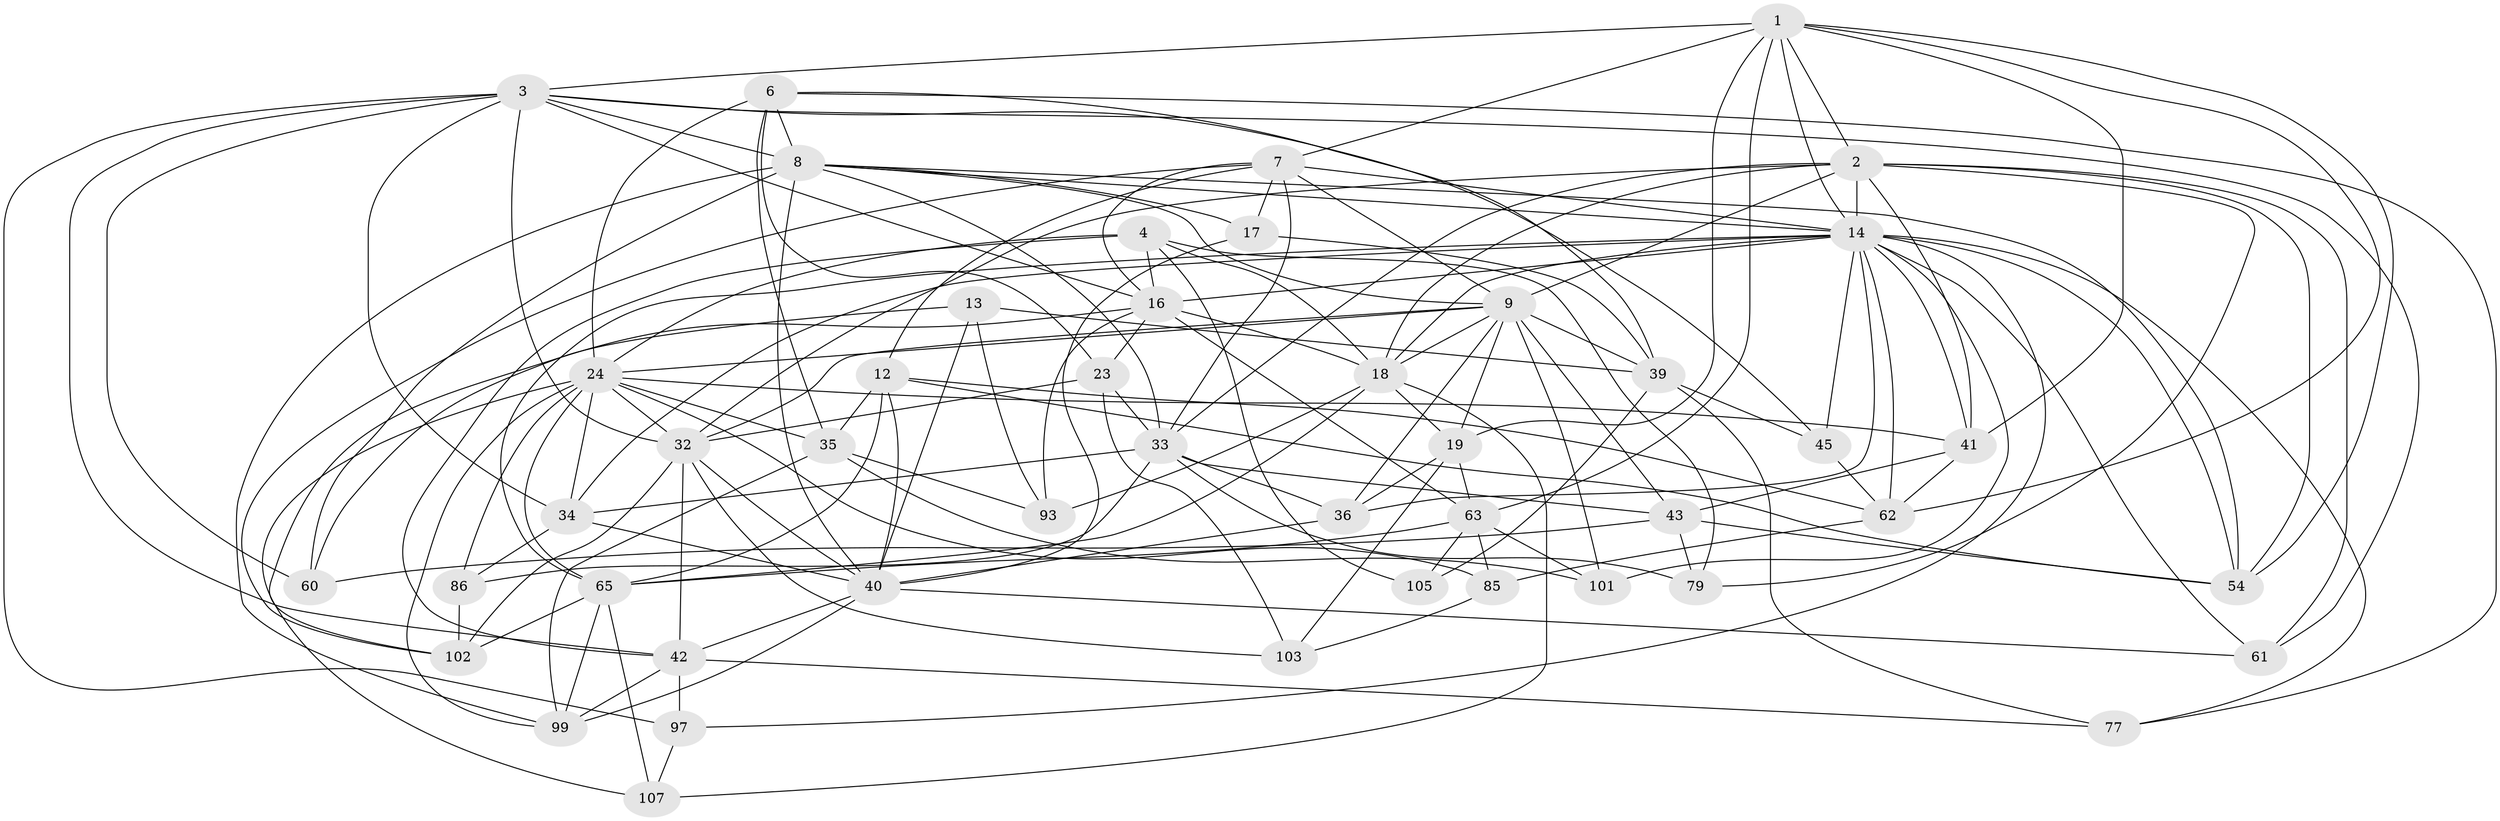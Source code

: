 // original degree distribution, {4: 1.0}
// Generated by graph-tools (version 1.1) at 2025/20/03/04/25 18:20:46]
// undirected, 46 vertices, 151 edges
graph export_dot {
graph [start="1"]
  node [color=gray90,style=filled];
  1 [super="+11"];
  2 [super="+5+10"];
  3 [super="+72+82"];
  4 [super="+29+59"];
  6 [super="+15"];
  7 [super="+66+44"];
  8 [super="+87+20"];
  9 [super="+64+28"];
  12 [super="+74"];
  13;
  14 [super="+27+38+30"];
  16 [super="+25+22"];
  17;
  18 [super="+47+49"];
  19 [super="+73"];
  23 [super="+26"];
  24 [super="+114+75"];
  32 [super="+96+94+58"];
  33 [super="+67+52"];
  34 [super="+80"];
  35 [super="+78"];
  36 [super="+89"];
  39 [super="+46"];
  40 [super="+106+68"];
  41 [super="+110"];
  42 [super="+48+90"];
  43 [super="+69"];
  45;
  54 [super="+111"];
  60;
  61;
  62 [super="+108"];
  63 [super="+112+76"];
  65 [super="+100+83"];
  77;
  79;
  85;
  86;
  93;
  97;
  99 [super="+104"];
  101;
  102 [super="+115"];
  103;
  105;
  107;
  1 -- 62;
  1 -- 41;
  1 -- 54;
  1 -- 7;
  1 -- 63 [weight=2];
  1 -- 3;
  1 -- 19;
  1 -- 2;
  1 -- 14;
  2 -- 41;
  2 -- 14 [weight=3];
  2 -- 33;
  2 -- 54;
  2 -- 9;
  2 -- 79;
  2 -- 32;
  2 -- 18;
  2 -- 61;
  3 -- 8;
  3 -- 34;
  3 -- 61;
  3 -- 42;
  3 -- 45;
  3 -- 32;
  3 -- 16;
  3 -- 97;
  3 -- 60;
  4 -- 79;
  4 -- 18 [weight=2];
  4 -- 24;
  4 -- 105 [weight=2];
  4 -- 16;
  4 -- 42;
  6 -- 35;
  6 -- 77;
  6 -- 8;
  6 -- 39;
  6 -- 23;
  6 -- 24;
  7 -- 9;
  7 -- 12;
  7 -- 16;
  7 -- 17;
  7 -- 102;
  7 -- 33;
  7 -- 14;
  8 -- 60;
  8 -- 17;
  8 -- 33;
  8 -- 54;
  8 -- 9;
  8 -- 40;
  8 -- 14;
  8 -- 99;
  9 -- 101;
  9 -- 36;
  9 -- 32;
  9 -- 19;
  9 -- 43;
  9 -- 39 [weight=2];
  9 -- 18;
  9 -- 24;
  12 -- 62;
  12 -- 65;
  12 -- 35;
  12 -- 54;
  12 -- 40;
  13 -- 93;
  13 -- 60;
  13 -- 40;
  13 -- 39;
  14 -- 36 [weight=2];
  14 -- 34;
  14 -- 54;
  14 -- 41;
  14 -- 45;
  14 -- 16;
  14 -- 101;
  14 -- 62;
  14 -- 18;
  14 -- 65;
  14 -- 97;
  14 -- 77;
  14 -- 61;
  16 -- 102 [weight=2];
  16 -- 93;
  16 -- 63;
  16 -- 18;
  16 -- 23;
  17 -- 39;
  17 -- 40;
  18 -- 93;
  18 -- 107;
  18 -- 65;
  18 -- 19;
  19 -- 63;
  19 -- 36;
  19 -- 103;
  23 -- 103;
  23 -- 33 [weight=2];
  23 -- 32;
  24 -- 107;
  24 -- 35;
  24 -- 41;
  24 -- 65;
  24 -- 32;
  24 -- 34;
  24 -- 99;
  24 -- 85;
  24 -- 86;
  32 -- 103;
  32 -- 42 [weight=2];
  32 -- 102;
  32 -- 40;
  33 -- 34;
  33 -- 36;
  33 -- 86;
  33 -- 43;
  33 -- 79;
  34 -- 86;
  34 -- 40;
  35 -- 93;
  35 -- 101;
  35 -- 99;
  36 -- 40;
  39 -- 105;
  39 -- 45;
  39 -- 77;
  40 -- 99;
  40 -- 42;
  40 -- 61;
  41 -- 43;
  41 -- 62;
  42 -- 97;
  42 -- 77;
  42 -- 99;
  43 -- 79;
  43 -- 60;
  43 -- 54;
  45 -- 62;
  62 -- 85;
  63 -- 105;
  63 -- 65;
  63 -- 85;
  63 -- 101;
  65 -- 99;
  65 -- 107;
  65 -- 102;
  85 -- 103;
  86 -- 102;
  97 -- 107;
}
